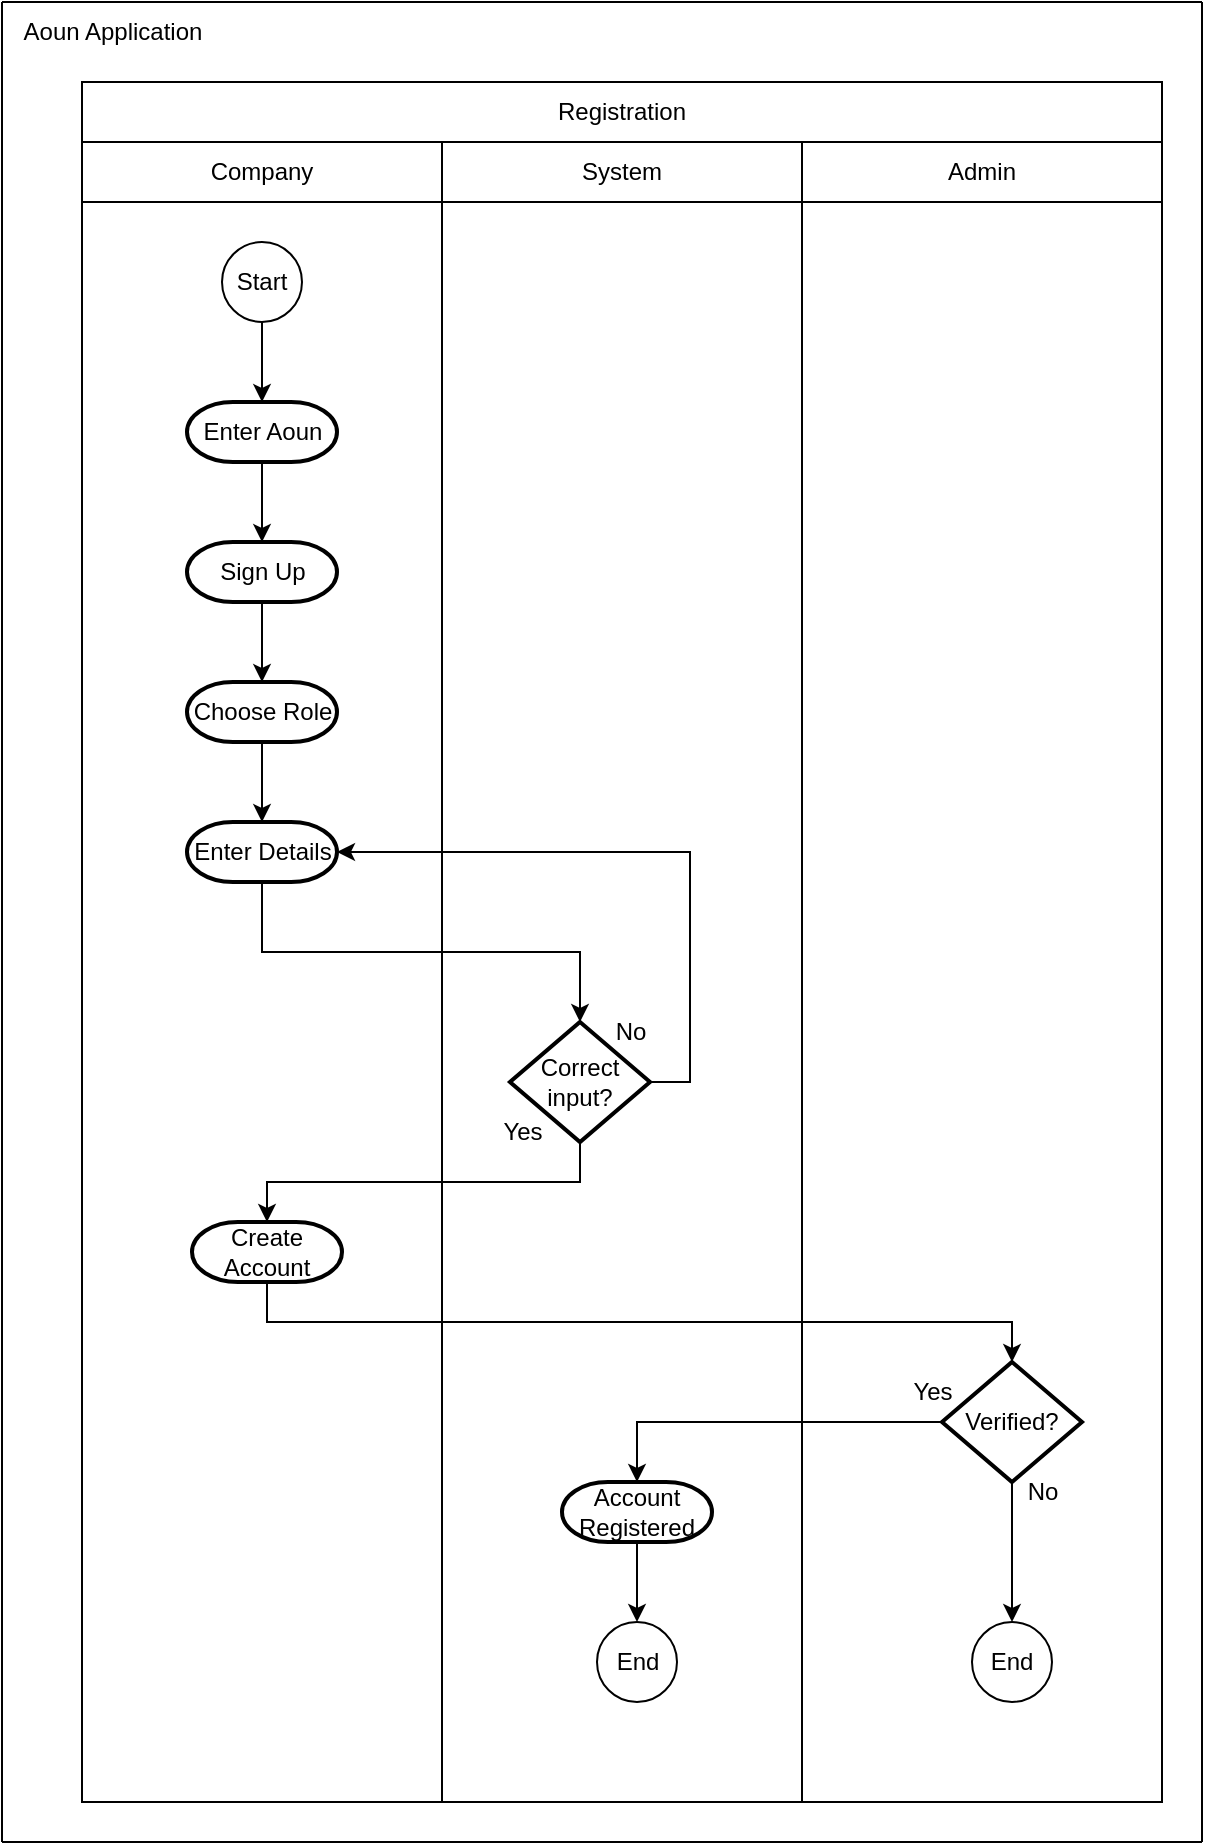 <mxfile version="24.7.10">
  <diagram id="prtHgNgQTEPvFCAcTncT" name="Page-1">
    <mxGraphModel dx="1105" dy="569" grid="1" gridSize="10" guides="1" tooltips="1" connect="1" arrows="1" fold="1" page="1" pageScale="1" pageWidth="827" pageHeight="1169" math="0" shadow="0">
      <root>
        <mxCell id="0" />
        <mxCell id="1" parent="0" />
        <mxCell id="9CDdfm_ElTdbeV-Ilk_m-3" value="" style="rounded=0;whiteSpace=wrap;html=1;" parent="1" vertex="1">
          <mxGeometry x="160" y="160" width="540" height="860" as="geometry" />
        </mxCell>
        <mxCell id="9CDdfm_ElTdbeV-Ilk_m-7" value="Registration" style="rounded=0;whiteSpace=wrap;html=1;" parent="1" vertex="1">
          <mxGeometry x="160" y="160" width="540" height="30" as="geometry" />
        </mxCell>
        <mxCell id="9CDdfm_ElTdbeV-Ilk_m-8" value="" style="rounded=0;whiteSpace=wrap;html=1;" parent="1" vertex="1">
          <mxGeometry x="160" y="220" width="180" height="800" as="geometry" />
        </mxCell>
        <mxCell id="9CDdfm_ElTdbeV-Ilk_m-10" value="Company" style="rounded=0;whiteSpace=wrap;html=1;" parent="1" vertex="1">
          <mxGeometry x="160" y="190" width="180" height="30" as="geometry" />
        </mxCell>
        <mxCell id="9CDdfm_ElTdbeV-Ilk_m-11" value="System" style="rounded=0;whiteSpace=wrap;html=1;" parent="1" vertex="1">
          <mxGeometry x="340" y="190" width="180" height="30" as="geometry" />
        </mxCell>
        <mxCell id="9CDdfm_ElTdbeV-Ilk_m-12" value="Start" style="ellipse;whiteSpace=wrap;html=1;aspect=fixed;" parent="1" vertex="1">
          <mxGeometry x="230" y="240" width="40" height="40" as="geometry" />
        </mxCell>
        <mxCell id="9CDdfm_ElTdbeV-Ilk_m-17" value="Enter Aoun" style="strokeWidth=2;html=1;shape=stencil(xVVNb4MwDP01HJmAaIgeJ9Yde9mknV3qlqghQU7Wj3+/0BS1QGE0l0kc8DO85+fYSsByXUKNQRJJqDBg70GSfCFVXIJRZAObKR2cRi48unCRuRB0jYVx2AGIw1qgy2hDao9HvjFXBi5LJG6aLFsG0Zv9pnlYXigpLQlXUncyd3lLBlzaf6OTI4teXp3M+Rq7qLYKFRqkDnozt3JAkHx4K8XzlD49lLqOWt2/lL6fV4r9lJY+3Yv7YvHMDq48jD2QyxYzD8xLrmV/3p1XMwdys92NyLHcImMLyPI1FPsdqR+5eVhkDc1yDxJtulIHvFXPevM95b9lEFzeMaTZ8wxAhX2hXg107sanEE5ch6QMNG3o8AugHYaWJ9wK2HVS+ohY38HXs39cburhuNezeRT/aNnnjAuhNE5sgsUHc3ZBR4aT5VtFODG1Wy6Eu53GFmJAcEHdXXkBfgE=);whiteSpace=wrap;gradientColor=none;" parent="1" vertex="1">
          <mxGeometry x="212.5" y="320" width="75" height="30" as="geometry" />
        </mxCell>
        <mxCell id="9CDdfm_ElTdbeV-Ilk_m-18" style="edgeStyle=orthogonalEdgeStyle;rounded=0;orthogonalLoop=1;jettySize=auto;html=1;exitX=0.5;exitY=1;exitDx=0;exitDy=0;entryX=0.5;entryY=0;entryDx=0;entryDy=0;entryPerimeter=0;" parent="1" source="9CDdfm_ElTdbeV-Ilk_m-12" target="9CDdfm_ElTdbeV-Ilk_m-17" edge="1">
          <mxGeometry relative="1" as="geometry" />
        </mxCell>
        <mxCell id="9CDdfm_ElTdbeV-Ilk_m-20" value="Sign Up" style="strokeWidth=2;html=1;shape=mxgraph.flowchart.terminator;whiteSpace=wrap;" parent="1" vertex="1">
          <mxGeometry x="212.5" y="390" width="75" height="30" as="geometry" />
        </mxCell>
        <mxCell id="9CDdfm_ElTdbeV-Ilk_m-21" style="edgeStyle=orthogonalEdgeStyle;rounded=0;orthogonalLoop=1;jettySize=auto;html=1;exitX=0.5;exitY=1;exitDx=0;exitDy=0;exitPerimeter=0;entryX=0.5;entryY=0;entryDx=0;entryDy=0;entryPerimeter=0;" parent="1" source="9CDdfm_ElTdbeV-Ilk_m-17" target="9CDdfm_ElTdbeV-Ilk_m-20" edge="1">
          <mxGeometry relative="1" as="geometry" />
        </mxCell>
        <mxCell id="9CDdfm_ElTdbeV-Ilk_m-23" value="Choose Role" style="strokeWidth=2;html=1;shape=mxgraph.flowchart.terminator;whiteSpace=wrap;" parent="1" vertex="1">
          <mxGeometry x="212.5" y="460" width="75" height="30" as="geometry" />
        </mxCell>
        <mxCell id="9CDdfm_ElTdbeV-Ilk_m-24" style="edgeStyle=orthogonalEdgeStyle;rounded=0;orthogonalLoop=1;jettySize=auto;html=1;exitX=0.5;exitY=1;exitDx=0;exitDy=0;exitPerimeter=0;entryX=0.5;entryY=0;entryDx=0;entryDy=0;entryPerimeter=0;" parent="1" source="9CDdfm_ElTdbeV-Ilk_m-20" target="9CDdfm_ElTdbeV-Ilk_m-23" edge="1">
          <mxGeometry relative="1" as="geometry" />
        </mxCell>
        <mxCell id="9CDdfm_ElTdbeV-Ilk_m-61" style="edgeStyle=orthogonalEdgeStyle;rounded=0;orthogonalLoop=1;jettySize=auto;html=1;exitX=0.5;exitY=1;exitDx=0;exitDy=0;exitPerimeter=0;entryX=0.5;entryY=0;entryDx=0;entryDy=0;" parent="1" source="9CDdfm_ElTdbeV-Ilk_m-31" target="9CDdfm_ElTdbeV-Ilk_m-32" edge="1">
          <mxGeometry relative="1" as="geometry" />
        </mxCell>
        <mxCell id="9CDdfm_ElTdbeV-Ilk_m-31" value="Account Registered" style="strokeWidth=2;html=1;shape=mxgraph.flowchart.terminator;whiteSpace=wrap;" parent="1" vertex="1">
          <mxGeometry x="400" y="860" width="75" height="30" as="geometry" />
        </mxCell>
        <mxCell id="9CDdfm_ElTdbeV-Ilk_m-32" value="End" style="ellipse;whiteSpace=wrap;html=1;aspect=fixed;" parent="1" vertex="1">
          <mxGeometry x="417.5" y="930" width="40" height="40" as="geometry" />
        </mxCell>
        <mxCell id="9CDdfm_ElTdbeV-Ilk_m-43" value="Aoun Application" style="text;html=1;align=center;verticalAlign=middle;resizable=0;points=[];autosize=1;strokeColor=none;fillColor=none;" parent="1" vertex="1">
          <mxGeometry x="120" y="120" width="110" height="30" as="geometry" />
        </mxCell>
        <mxCell id="9CDdfm_ElTdbeV-Ilk_m-44" value="" style="endArrow=none;html=1;rounded=0;" parent="1" edge="1">
          <mxGeometry width="50" height="50" relative="1" as="geometry">
            <mxPoint x="720" y="1040" as="sourcePoint" />
            <mxPoint x="720" y="120" as="targetPoint" />
          </mxGeometry>
        </mxCell>
        <mxCell id="9CDdfm_ElTdbeV-Ilk_m-46" value="" style="endArrow=none;html=1;rounded=0;" parent="1" edge="1">
          <mxGeometry width="50" height="50" relative="1" as="geometry">
            <mxPoint x="120" y="1040" as="sourcePoint" />
            <mxPoint x="120" y="120" as="targetPoint" />
          </mxGeometry>
        </mxCell>
        <mxCell id="9CDdfm_ElTdbeV-Ilk_m-47" value="" style="endArrow=none;html=1;rounded=0;" parent="1" edge="1">
          <mxGeometry width="50" height="50" relative="1" as="geometry">
            <mxPoint x="120" y="120" as="sourcePoint" />
            <mxPoint x="720" y="120" as="targetPoint" />
          </mxGeometry>
        </mxCell>
        <mxCell id="9CDdfm_ElTdbeV-Ilk_m-49" value="Enter Details" style="strokeWidth=2;html=1;shape=mxgraph.flowchart.terminator;whiteSpace=wrap;" parent="1" vertex="1">
          <mxGeometry x="212.5" y="530" width="75" height="30" as="geometry" />
        </mxCell>
        <mxCell id="9CDdfm_ElTdbeV-Ilk_m-50" style="edgeStyle=orthogonalEdgeStyle;rounded=0;orthogonalLoop=1;jettySize=auto;html=1;exitX=0.5;exitY=1;exitDx=0;exitDy=0;exitPerimeter=0;entryX=0.5;entryY=0;entryDx=0;entryDy=0;entryPerimeter=0;" parent="1" source="9CDdfm_ElTdbeV-Ilk_m-23" target="9CDdfm_ElTdbeV-Ilk_m-49" edge="1">
          <mxGeometry relative="1" as="geometry" />
        </mxCell>
        <mxCell id="9CDdfm_ElTdbeV-Ilk_m-51" value="Correct input?" style="strokeWidth=2;html=1;shape=mxgraph.flowchart.decision;whiteSpace=wrap;" parent="1" vertex="1">
          <mxGeometry x="374" y="630" width="70" height="60" as="geometry" />
        </mxCell>
        <mxCell id="9CDdfm_ElTdbeV-Ilk_m-52" value="Create Account" style="strokeWidth=2;html=1;shape=mxgraph.flowchart.terminator;whiteSpace=wrap;" parent="1" vertex="1">
          <mxGeometry x="215" y="730" width="75" height="30" as="geometry" />
        </mxCell>
        <mxCell id="9CDdfm_ElTdbeV-Ilk_m-53" style="edgeStyle=orthogonalEdgeStyle;rounded=0;orthogonalLoop=1;jettySize=auto;html=1;exitX=0.5;exitY=1;exitDx=0;exitDy=0;exitPerimeter=0;entryX=0.5;entryY=0;entryDx=0;entryDy=0;entryPerimeter=0;" parent="1" source="9CDdfm_ElTdbeV-Ilk_m-51" target="9CDdfm_ElTdbeV-Ilk_m-52" edge="1">
          <mxGeometry relative="1" as="geometry" />
        </mxCell>
        <mxCell id="9CDdfm_ElTdbeV-Ilk_m-57" style="edgeStyle=orthogonalEdgeStyle;rounded=0;orthogonalLoop=1;jettySize=auto;html=1;exitX=1;exitY=0.5;exitDx=0;exitDy=0;exitPerimeter=0;entryX=1;entryY=0.5;entryDx=0;entryDy=0;entryPerimeter=0;" parent="1" source="9CDdfm_ElTdbeV-Ilk_m-51" target="9CDdfm_ElTdbeV-Ilk_m-49" edge="1">
          <mxGeometry relative="1" as="geometry" />
        </mxCell>
        <mxCell id="9CDdfm_ElTdbeV-Ilk_m-62" value="" style="endArrow=none;html=1;rounded=0;" parent="1" edge="1">
          <mxGeometry width="50" height="50" relative="1" as="geometry">
            <mxPoint x="120" y="1040" as="sourcePoint" />
            <mxPoint x="720" y="1040" as="targetPoint" />
          </mxGeometry>
        </mxCell>
        <mxCell id="9CDdfm_ElTdbeV-Ilk_m-63" style="edgeStyle=orthogonalEdgeStyle;rounded=0;orthogonalLoop=1;jettySize=auto;html=1;exitX=0.5;exitY=1;exitDx=0;exitDy=0;exitPerimeter=0;entryX=0.5;entryY=0;entryDx=0;entryDy=0;entryPerimeter=0;" parent="1" source="9CDdfm_ElTdbeV-Ilk_m-49" target="9CDdfm_ElTdbeV-Ilk_m-51" edge="1">
          <mxGeometry relative="1" as="geometry" />
        </mxCell>
        <mxCell id="G98U8G_xx__iAYSHB3HW-1" value="Admin" style="rounded=0;whiteSpace=wrap;html=1;" vertex="1" parent="1">
          <mxGeometry x="520" y="190" width="180" height="30" as="geometry" />
        </mxCell>
        <mxCell id="G98U8G_xx__iAYSHB3HW-3" value="" style="rounded=0;whiteSpace=wrap;html=1;" vertex="1" parent="1">
          <mxGeometry x="520" y="220" width="180" height="800" as="geometry" />
        </mxCell>
        <mxCell id="G98U8G_xx__iAYSHB3HW-16" style="edgeStyle=orthogonalEdgeStyle;rounded=0;orthogonalLoop=1;jettySize=auto;html=1;exitX=0.5;exitY=1;exitDx=0;exitDy=0;exitPerimeter=0;entryX=0.5;entryY=0;entryDx=0;entryDy=0;" edge="1" parent="1" source="G98U8G_xx__iAYSHB3HW-5" target="G98U8G_xx__iAYSHB3HW-15">
          <mxGeometry relative="1" as="geometry" />
        </mxCell>
        <mxCell id="G98U8G_xx__iAYSHB3HW-5" value="Verified?" style="strokeWidth=2;html=1;shape=mxgraph.flowchart.decision;whiteSpace=wrap;" vertex="1" parent="1">
          <mxGeometry x="590" y="800" width="70" height="60" as="geometry" />
        </mxCell>
        <mxCell id="G98U8G_xx__iAYSHB3HW-6" value="Yes" style="text;html=1;align=center;verticalAlign=middle;resizable=0;points=[];autosize=1;strokeColor=none;fillColor=none;" vertex="1" parent="1">
          <mxGeometry x="565" y="800" width="40" height="30" as="geometry" />
        </mxCell>
        <mxCell id="G98U8G_xx__iAYSHB3HW-7" value="No" style="text;html=1;align=center;verticalAlign=middle;resizable=0;points=[];autosize=1;strokeColor=none;fillColor=none;" vertex="1" parent="1">
          <mxGeometry x="620" y="850" width="40" height="30" as="geometry" />
        </mxCell>
        <mxCell id="G98U8G_xx__iAYSHB3HW-8" value="Yes" style="text;html=1;align=center;verticalAlign=middle;resizable=0;points=[];autosize=1;strokeColor=none;fillColor=none;" vertex="1" parent="1">
          <mxGeometry x="360" y="670" width="40" height="30" as="geometry" />
        </mxCell>
        <mxCell id="G98U8G_xx__iAYSHB3HW-10" value="No" style="text;html=1;align=center;verticalAlign=middle;resizable=0;points=[];autosize=1;strokeColor=none;fillColor=none;" vertex="1" parent="1">
          <mxGeometry x="414" y="620" width="40" height="30" as="geometry" />
        </mxCell>
        <mxCell id="G98U8G_xx__iAYSHB3HW-12" style="edgeStyle=orthogonalEdgeStyle;rounded=0;orthogonalLoop=1;jettySize=auto;html=1;exitX=0;exitY=0.5;exitDx=0;exitDy=0;exitPerimeter=0;entryX=0.5;entryY=0;entryDx=0;entryDy=0;entryPerimeter=0;" edge="1" parent="1" source="G98U8G_xx__iAYSHB3HW-5" target="9CDdfm_ElTdbeV-Ilk_m-31">
          <mxGeometry relative="1" as="geometry" />
        </mxCell>
        <mxCell id="G98U8G_xx__iAYSHB3HW-15" value="End" style="ellipse;whiteSpace=wrap;html=1;aspect=fixed;" vertex="1" parent="1">
          <mxGeometry x="605" y="930" width="40" height="40" as="geometry" />
        </mxCell>
        <mxCell id="G98U8G_xx__iAYSHB3HW-17" style="edgeStyle=orthogonalEdgeStyle;rounded=0;orthogonalLoop=1;jettySize=auto;html=1;exitX=0.5;exitY=1;exitDx=0;exitDy=0;exitPerimeter=0;entryX=0.5;entryY=0;entryDx=0;entryDy=0;entryPerimeter=0;" edge="1" parent="1" source="9CDdfm_ElTdbeV-Ilk_m-52" target="G98U8G_xx__iAYSHB3HW-5">
          <mxGeometry relative="1" as="geometry" />
        </mxCell>
      </root>
    </mxGraphModel>
  </diagram>
</mxfile>
